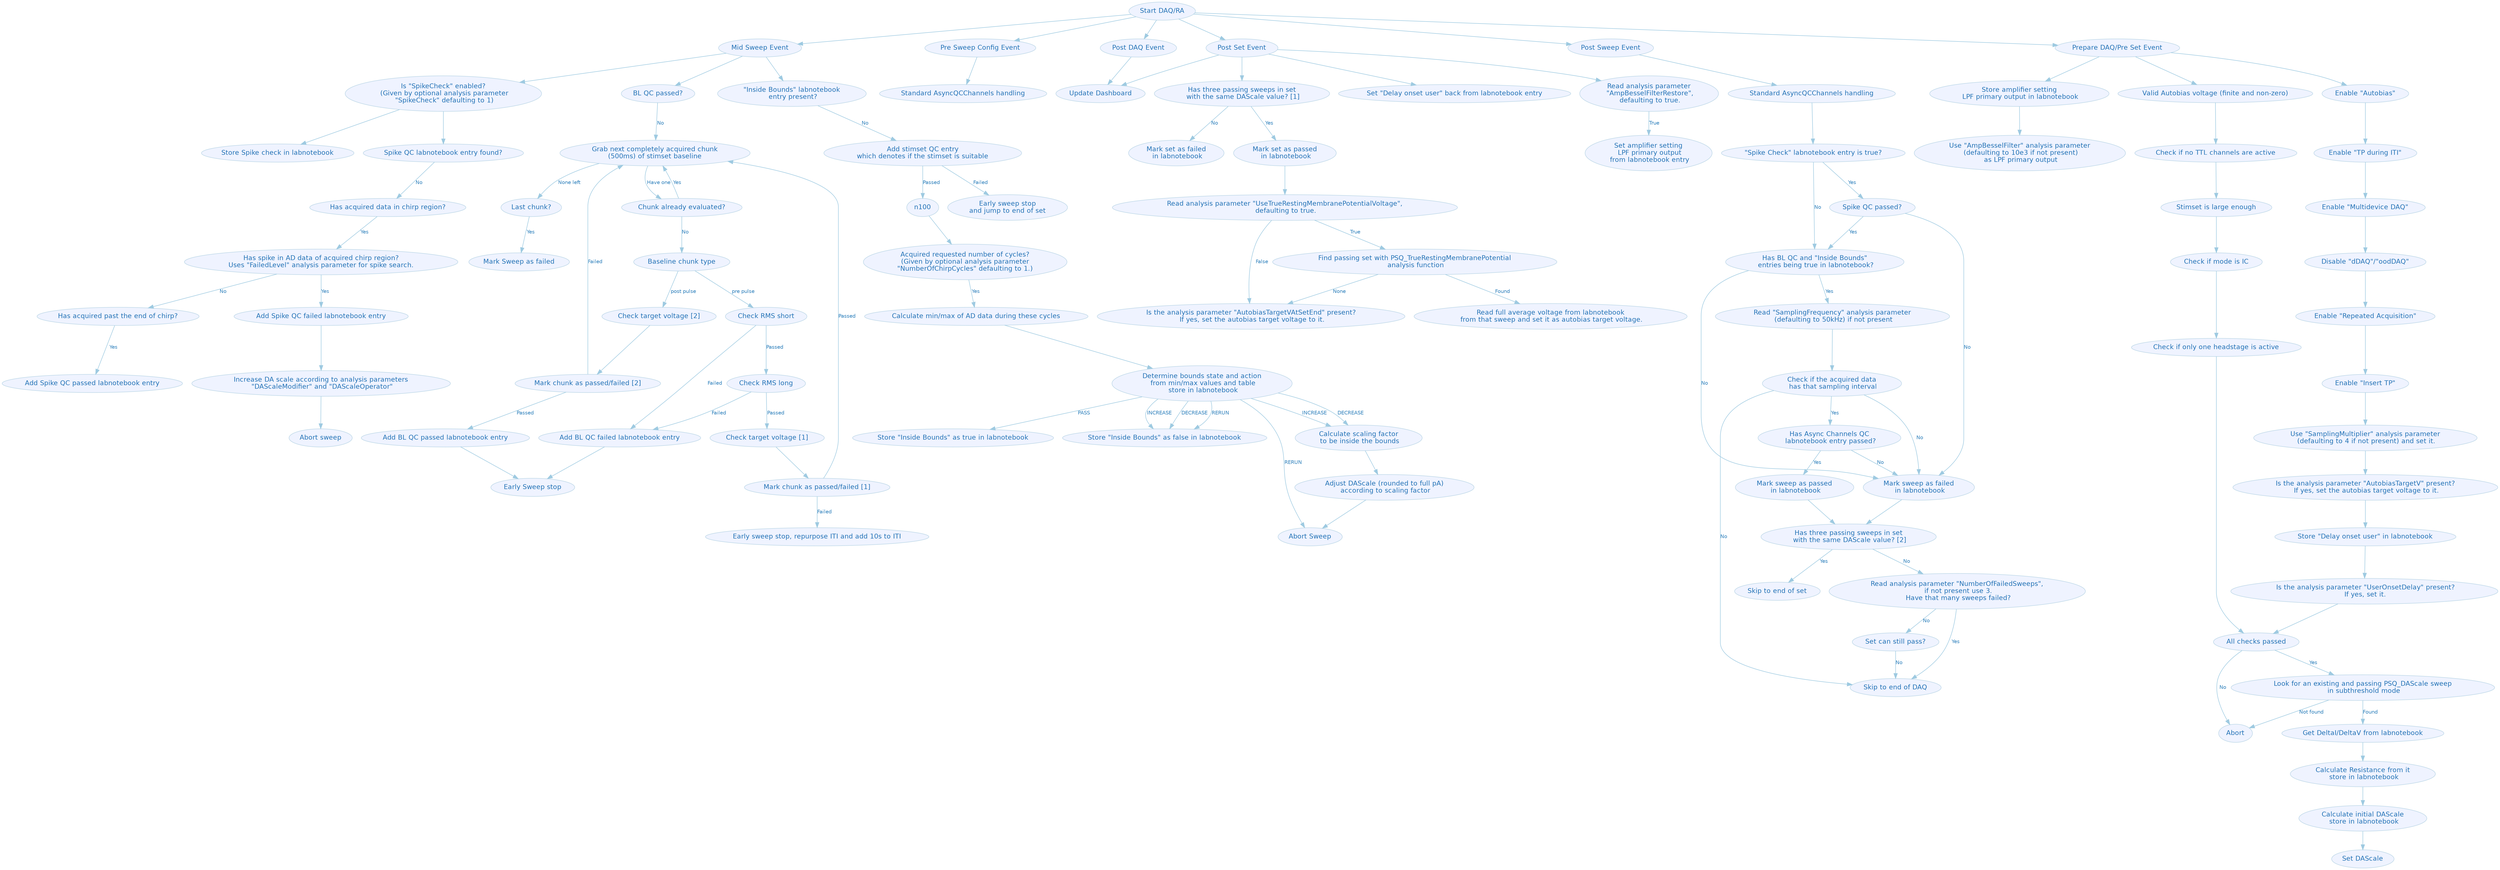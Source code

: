 digraph G {
	graph [center=true,
		color=white,
		compound=true,
		fontcolor=black,
		fontname=Helvetica,
		fontsize=14,
		penwidth=0.1,
		ratio="0,01"
	];
	node [color="#bdd7e7",
		fillcolor="#eff3ff",
		fontcolor="#2171b5",
		fontname=Helvetica,
		fontsize=13,
		label="\N",
		shape=ellipse,
		style=filled
	];
	edge [color="#9ecae1",
		fontcolor="#3182bd",
		fontname=Helvetica,
		fontsize=10,
		style=solid
	];
	"Start DAQ/RA" -> "Mid Sweep Event";
	"Start DAQ/RA" -> "Pre Sweep Config Event";
	"Start DAQ/RA" -> "Post DAQ Event";
	"Start DAQ/RA" -> "Post Set Event";
	"Start DAQ/RA" -> "Post Sweep Event";
	"Start DAQ/RA" -> "Prepare DAQ/Pre Set Event";
	"Mid Sweep Event" -> "BL QC passed?";
	"Mid Sweep Event" -> "\"Inside Bounds\" labnotebook\n entry present?";
	n63	[label="Is \"SpikeCheck\" enabled?\n (Given by optional analysis parameter\n \"SpikeCheck\" defaulting to 1)"];
	"Mid Sweep Event" -> n63;
	n91	[URL="../_static/images/async-qc-channels.svg",
		label="Standard AsyncQCChannels handling",
		target=_graphviz];
	"Pre Sweep Config Event" -> n91;
	"Post DAQ Event" -> "Update Dashboard";
	"Post Set Event" -> "Update Dashboard";
	"Post Set Event" -> "Has three passing sweeps in set\n with the same DAScale value? [1]";
	n84	[label="Set \"Delay onset user\" back from labnotebook entry"];
	"Post Set Event" -> n84;
	n97	[label="Read analysis parameter\n \"AmpBesselFilterRestore\",\n defaulting to true."];
	"Post Set Event" -> n97;
	n92	[URL="../_static/images/async-qc-channels.svg",
		label="Standard AsyncQCChannels handling",
		target=_graphviz];
	"Post Sweep Event" -> n92;
	"Prepare DAQ/Pre Set Event" -> "Enable \"Autobias\"";
	"Prepare DAQ/Pre Set Event" -> "Valid Autobias voltage (finite and non-zero)";
	n95	[label="Store amplifier setting\n LPF primary output in labnotebook"];
	"Prepare DAQ/Pre Set Event" -> n95;
	"BL QC passed?" -> "Grab next completely acquired chunk\n(500ms) of stimset baseline"	[label=No];
	"Calculate number of cycles\n in chirp, store in labnotebook"	[label="Add stimset QC entry\nwhich denotes if the stimset is suitable"];
	"\"Inside Bounds\" labnotebook\n entry present?" -> "Calculate number of cycles\n in chirp, store in labnotebook"	[label=No];
	n64	[label="Store Spike check in labnotebook"];
	n63 -> n64;
	n65	[label="Spike QC labnotebook entry found?"];
	n63 -> n65;
	"Has three passing sweeps in set\n with the same DAScale value? [1]" -> "Mark set as failed\n in labnotebook"	[label=No];
	"Has three passing sweeps in set\n with the same DAScale value? [1]" -> "Mark set as passed\n in labnotebook"	[label=Yes];
	n98	[label="Set amplifier setting\n LPF primary output\n from labnotebook entry"];
	n97 -> n98	[label=True];
	n73	[label="\"Spike Check\" labnotebook entry is true?"];
	n92 -> n73;
	"Enable \"Autobias\"" -> "Enable \"TP during ITI\"";
	"Valid Autobias voltage (finite and non-zero)" -> "Check if no TTL channels are active";
	n96	[label="Use \"AmpBesselFilter\" analysis parameter\n (defaulting to 10e3 if not present)\n as LPF primary output"];
	n95 -> n96;
	"Grab next completely acquired chunk\n(500ms) of stimset baseline" -> "Chunk already evaluated?"	[label="Have one"];
	"Grab next completely acquired chunk\n(500ms) of stimset baseline" -> "Last chunk?"	[label="None left"];
	n99	[label="Early sweep stop\nand jump to end of set"];
	"Calculate number of cycles\n in chirp, store in labnotebook" -> n99	[label=Failed];
	n100	[labell="Add user epoch for chirp evaluation cycles"];
	"Calculate number of cycles\n in chirp, store in labnotebook" -> n100	[label=Passed];
	n66	[label="Has acquired data in chirp region?"];
	n65 -> n66	[label=No];
	n87	[label="Read analysis parameter \"UseTrueRestingMembranePotentialVoltage\",\n defaulting to true."];
	"Mark set as passed\n in labnotebook" -> n87;
	n73 -> "Has BL QC and \"Inside Bounds\"\n entries being true in labnotebook?"	[label=No];
	n74	[label="Spike QC passed?"];
	n73 -> n74	[label=Yes];
	"Enable \"TP during ITI\"" -> "Enable \"Multidevice DAQ\"";
	"Check if no TTL channels are active" -> "Stimset is large enough";
	"Chunk already evaluated?" -> "Grab next completely acquired chunk\n(500ms) of stimset baseline"	[label=Yes];
	"Chunk already evaluated?" -> "Baseline chunk type"	[label=No];
	"Last chunk?" -> "Mark Sweep as failed"	[label=Yes];
	"Acquired requested number of cycles?\n(Given by optional analysis parameter\n\"NumberOfChirpCycles\" defaulting to 1.)" -> "Calculate min/max of AD data during these cycles"	[label=Yes];
	n68	[label="Has spike in AD data of acquired chirp region?\nUses \"FailedLevel\" analysis parameter for spike search."];
	n66 -> n68	[label=Yes];
	n80	[label="Is the analysis parameter \"AutobiasTargetVAtSetEnd\" present?\n If yes, set the autobias target voltage to it."];
	n87 -> n80	[label=False];
	n88	[label="Find passing set with PSQ_TrueRestingMembranePotential\n analysis function"];
	n87 -> n88	[label=True];
	"Has BL QC and \"Inside Bounds\"\n entries being true in labnotebook?" -> "Mark sweep as failed\n in labnotebook"	[label=No];
	n76	[label="Read \"SamplingFrequency\" analysis parameter\n (defaulting to 50kHz) if not present"];
	"Has BL QC and \"Inside Bounds\"\n entries being true in labnotebook?" -> n76	[label=Yes];
	n74 -> "Has BL QC and \"Inside Bounds\"\n entries being true in labnotebook?"	[label=Yes];
	n74 -> "Mark sweep as failed\n in labnotebook"	[label=No];
	"Mark sweep as failed\n in labnotebook" -> "Has three passing sweeps in set\n with the same DAScale value? [2]";
	n85	[label="Check if the acquired data\n has that sampling interval"];
	n76 -> n85;
	"Enable \"Multidevice DAQ\"" -> "Disable \"dDAQ\"/\"oodDAQ\"";
	"Stimset is large enough" -> "Check if mode is IC";
	"Baseline chunk type" -> "Check RMS short"	[label="pre pulse"];
	"Baseline chunk type" -> "Check target voltage [2]"	[label="post pulse"];
	"Calculate min/max of AD data during these cycles" -> "Determine bounds state and action\n from min/max values and table\n store in labnotebook";
	n69	[label="Add Spike QC failed labnotebook entry"];
	n68 -> n69	[label=Yes];
	n71	[label="Has acquired past the end of chirp?"];
	n68 -> n71	[label=No];
	n88 -> n80	[label=None];
	n90	[label="Read full average voltage from labnotebook\n from that sweep and set it as autobias target voltage."];
	n88 -> n90	[label=Found];
	"Has three passing sweeps in set\n with the same DAScale value? [2]" -> "Skip to end of set"	[label=Yes];
	"Has three passing sweeps in set\n with the same DAScale value? [2]" -> "Read analysis parameter \"NumberOfFailedSweeps\",\n if not present use 3.\n Have that many sweeps failed?"	[label=No];
	n85 -> "Mark sweep as failed\n in labnotebook"	[label=No];
	n85 -> "Skip to end of DAQ"	[label=No];
	n93	[label="Has Async Channels QC\n labnotebook entry passed?"];
	n85 -> n93	[label=Yes];
	"Disable \"dDAQ\"/\"oodDAQ\"" -> "Enable \"Repeated Acquisition\"";
	"Check if mode is IC" -> "Check if only one headstage is active";
	"Check RMS short" -> "Check RMS long"	[label=Passed];
	"Check RMS short" -> "Add BL QC failed labnotebook entry"	[label=Failed];
	"Check target voltage [2]" -> "Mark chunk as passed/failed [2]";
	"Determine bounds state and action\n from min/max values and table\n store in labnotebook" -> "Store \"Inside Bounds\" as true in labnotebook"	[label=PASS];
	"Determine bounds state and action\n from min/max values and table\n store in labnotebook" -> "Store \"Inside Bounds\" as false in labnotebook"	[label=RERUN];
	"Determine bounds state and action\n from min/max values and table\n store in labnotebook" -> "Store \"Inside Bounds\" as false in labnotebook"	[label=INCREASE];
	"Determine bounds state and action\n from min/max values and table\n store in labnotebook" -> "Store \"Inside Bounds\" as false in labnotebook"	[label=DECREASE];
	"Determine bounds state and action\n from min/max values and table\n store in labnotebook" -> "Abort Sweep"	[label=RERUN];
	"Determine bounds state and action\n from min/max values and table\n store in labnotebook" -> "Calculate scaling factor\n to be inside the bounds"	[label=INCREASE];
	"Determine bounds state and action\n from min/max values and table\n store in labnotebook" -> "Calculate scaling factor\n to be inside the bounds"	[label=DECREASE];
	n67	[label="Increase DA scale according to analysis parameters\n \"DAScaleModifier\" and \"DAScaleOperator\""];
	n69 -> n67;
	n72	[label="Add Spike QC passed labnotebook entry"];
	n71 -> n72	[label=Yes];
	"Read analysis parameter \"NumberOfFailedSweeps\",\n if not present use 3.\n Have that many sweeps failed?" -> "Skip to end of DAQ"	[label=Yes];
	"Read analysis parameter \"NumberOfFailedSweeps\",\n if not present use 3.\n Have that many sweeps failed?" -> "Set can still pass?"	[label=No];
	n93 -> "Mark sweep as failed\n in labnotebook"	[label=No];
	n93 -> "Mark sweep as passed\n in labnotebook"	[label=Yes];
	"Enable \"Repeated Acquisition\"" -> "Enable \"Insert TP\"";
	"Check if only one headstage is active" -> "All checks passed";
	"Check RMS long" -> "Add BL QC failed labnotebook entry"	[label=Failed];
	"Check RMS long" -> "Check target voltage [1]"	[label=Passed];
	"Add BL QC failed labnotebook entry" -> "Early Sweep stop";
	"Mark chunk as passed/failed [2]" -> "Grab next completely acquired chunk\n(500ms) of stimset baseline"	[label=Failed];
	"Mark chunk as passed/failed [2]" -> "Add BL QC passed labnotebook entry"	[label=Passed];
	"Calculate scaling factor\n to be inside the bounds" -> "Adjust DAScale (rounded to full pA)\n according to scaling factor";
	n75	[label="Abort sweep"];
	n67 -> n75;
	"Set can still pass?" -> "Skip to end of DAQ"	[label=No];
	"Mark sweep as passed\n in labnotebook" -> "Has three passing sweeps in set\n with the same DAScale value? [2]";
	n89	[label="Use \"SamplingMultiplier\" analysis parameter\n (defaulting to 4 if not present) and set it."];
	"Enable \"Insert TP\"" -> n89;
	"All checks passed" -> Abort	[label=No];
	"All checks passed" -> "Look for an existing and passing PSQ_DAScale sweep\n in subthreshold mode"	[label=Yes];
	"Check target voltage [1]" -> "Mark chunk as passed/failed [1]";
	"Add BL QC passed labnotebook entry" -> "Early Sweep stop";
	"Adjust DAScale (rounded to full pA)\n according to scaling factor" -> "Abort Sweep";
	n78	[label="Is the analysis parameter \"AutobiasTargetV\" present?\n If yes, set the autobias target voltage to it."];
	n89 -> n78;
	"Look for an existing and passing PSQ_DAScale sweep\n in subthreshold mode" -> Abort	[label="Not found"];
	"Look for an existing and passing PSQ_DAScale sweep\n in subthreshold mode" -> "Get DeltaI/DeltaV from labnotebook"	[label=Found];
	"Mark chunk as passed/failed [1]" -> "Grab next completely acquired chunk\n(500ms) of stimset baseline"	[label=Passed];
	"Mark chunk as passed/failed [1]" -> "Early sweep stop, repurpose ITI and add 10s to ITI"	[label=Failed];
	n82	[label="Store \"Delay onset user\" in labnotebook"];
	n78 -> n82;
	"Get DeltaI/DeltaV from labnotebook" -> "Calculate Resistance from it\n store in labnotebook";
	n83	[label=" Is the analysis parameter \"UserOnsetDelay\" present?\n If yes, set it."];
	n82 -> n83;
	"Calculate Resistance from it\n store in labnotebook" -> "Calculate initial DAScale\n store in labnotebook";
	n83 -> "All checks passed";
	"Calculate initial DAScale\n store in labnotebook" -> "Set DAScale";
	n100 -> "Acquired requested number of cycles?\n(Given by optional analysis parameter\n\"NumberOfChirpCycles\" defaulting to 1.)";
}
